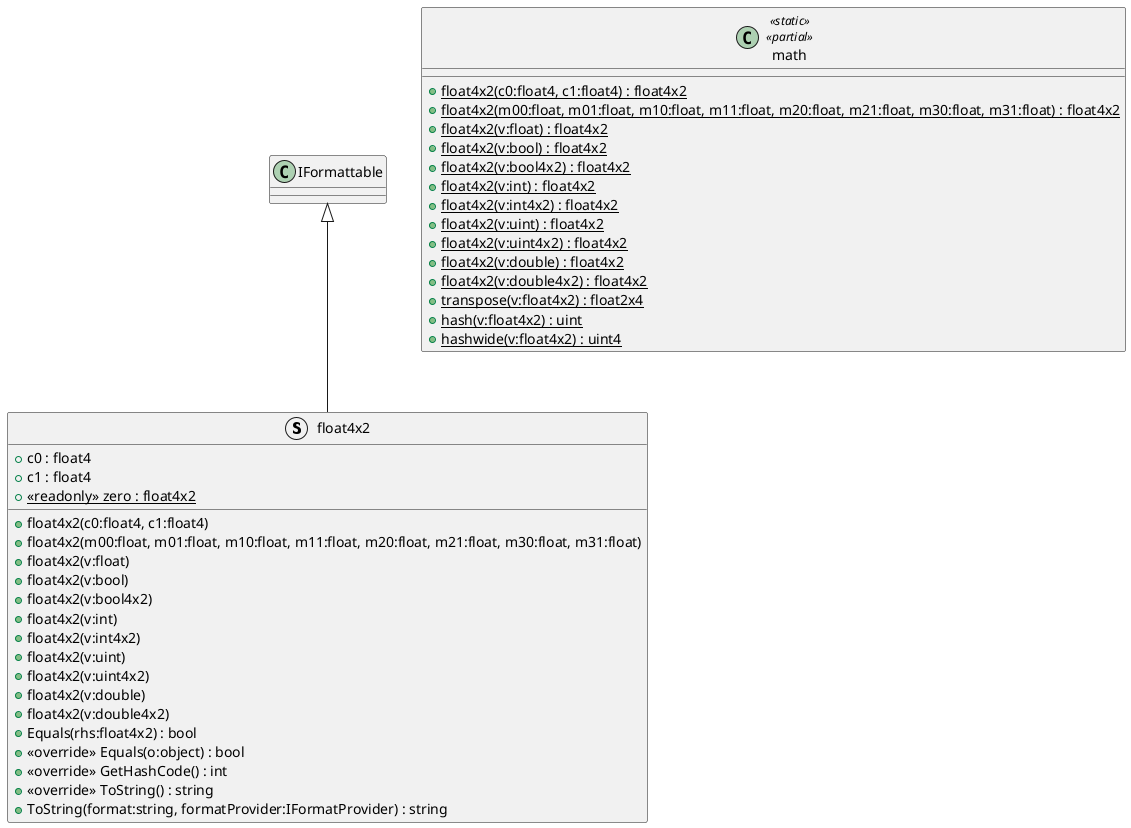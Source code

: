 @startuml
struct float4x2 {
    + c0 : float4
    + c1 : float4
    + {static} <<readonly>> zero : float4x2
    + float4x2(c0:float4, c1:float4)
    + float4x2(m00:float, m01:float, m10:float, m11:float, m20:float, m21:float, m30:float, m31:float)
    + float4x2(v:float)
    + float4x2(v:bool)
    + float4x2(v:bool4x2)
    + float4x2(v:int)
    + float4x2(v:int4x2)
    + float4x2(v:uint)
    + float4x2(v:uint4x2)
    + float4x2(v:double)
    + float4x2(v:double4x2)
    + Equals(rhs:float4x2) : bool
    + <<override>> Equals(o:object) : bool
    + <<override>> GetHashCode() : int
    + <<override>> ToString() : string
    + ToString(format:string, formatProvider:IFormatProvider) : string
}
class math <<static>> <<partial>> {
    + {static} float4x2(c0:float4, c1:float4) : float4x2
    + {static} float4x2(m00:float, m01:float, m10:float, m11:float, m20:float, m21:float, m30:float, m31:float) : float4x2
    + {static} float4x2(v:float) : float4x2
    + {static} float4x2(v:bool) : float4x2
    + {static} float4x2(v:bool4x2) : float4x2
    + {static} float4x2(v:int) : float4x2
    + {static} float4x2(v:int4x2) : float4x2
    + {static} float4x2(v:uint) : float4x2
    + {static} float4x2(v:uint4x2) : float4x2
    + {static} float4x2(v:double) : float4x2
    + {static} float4x2(v:double4x2) : float4x2
    + {static} transpose(v:float4x2) : float2x4
    + {static} hash(v:float4x2) : uint
    + {static} hashwide(v:float4x2) : uint4
}
IFormattable <|-- float4x2
@enduml

